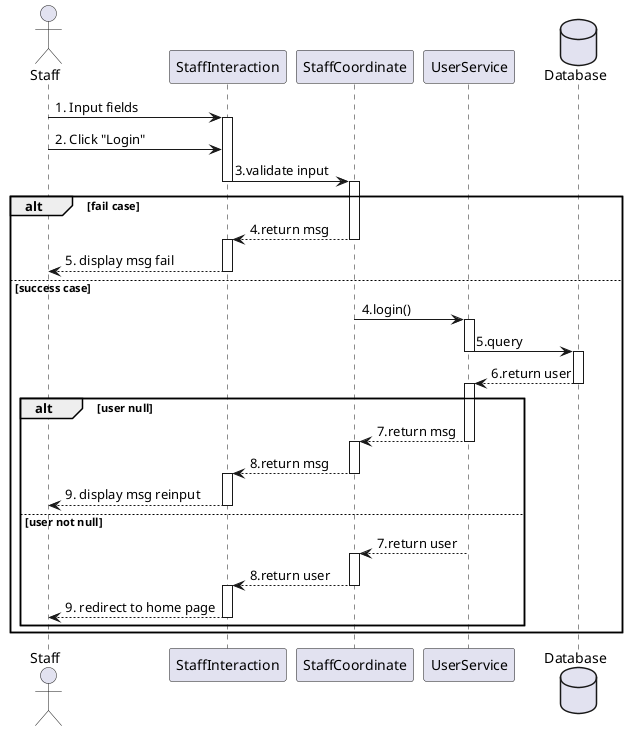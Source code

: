 @startuml
actor       Staff       as staff
participant StaffInteraction as interact
participant StaffCoordinate as coor
participant UserService as service
database    Database    as db

staff -> interact ++: 1. Input fields

staff -> interact  : 2. Click "Login"

interact -> coor --++: 3.validate input

alt fail case
    coor --> interact --++: 4.return msg
    interact --> staff --: 5. display msg fail
else success case
     coor -> service --++: 4.login()
     service -> db --++: 5.query
     db --> service --++: 6.return user
     alt user null 
        service --> coor --++: 7.return msg
        coor --> interact --++: 8.return msg
        interact --> staff --: 9. display msg reinput
     else user not null
        service --> coor --++: 7.return user
        coor --> interact --++: 8.return user
        interact   --> staff --: 9. redirect to home page
     end
     
end


@enduml
